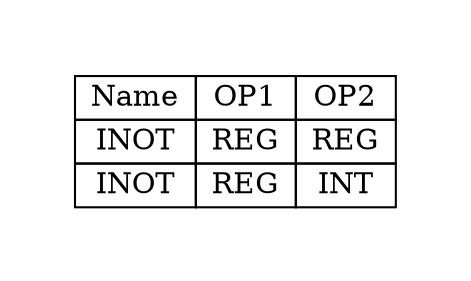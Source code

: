 digraph{
graph [pad="0.5", nodesep="0.5", ranksep="2" ]
node [shape=plain]
Foo [label=<
<table border="0" cellborder="1" cellspacing="0">
<tr><td> Name </td> <td> OP1 </td><td> OP2 </td> </tr>
<tr><td> INOT </td><td> REG </td><td> REG </td> </tr>
<tr><td> INOT </td><td> REG </td><td> INT </td> </tr>
</table>>];
}

